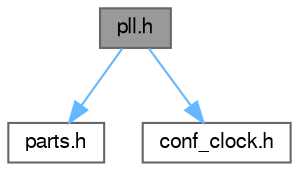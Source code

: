 digraph "pll.h"
{
 // LATEX_PDF_SIZE
  bgcolor="transparent";
  edge [fontname=FreeSans,fontsize=10,labelfontname=FreeSans,labelfontsize=10];
  node [fontname=FreeSans,fontsize=10,shape=box,height=0.2,width=0.4];
  Node1 [label="pll.h",height=0.2,width=0.4,color="gray40", fillcolor="grey60", style="filled", fontcolor="black",tooltip="PLL management."];
  Node1 -> Node2 [color="steelblue1",style="solid"];
  Node2 [label="parts.h",height=0.2,width=0.4,color="grey40", fillcolor="white", style="filled",URL="$parts_8h.html",tooltip="Atmel part identification macros."];
  Node1 -> Node3 [color="steelblue1",style="solid"];
  Node3 [label="conf_clock.h",height=0.2,width=0.4,color="grey40", fillcolor="white", style="filled",URL="$conf__clock_8h.html",tooltip="SAME70 clock configuration."];
}
